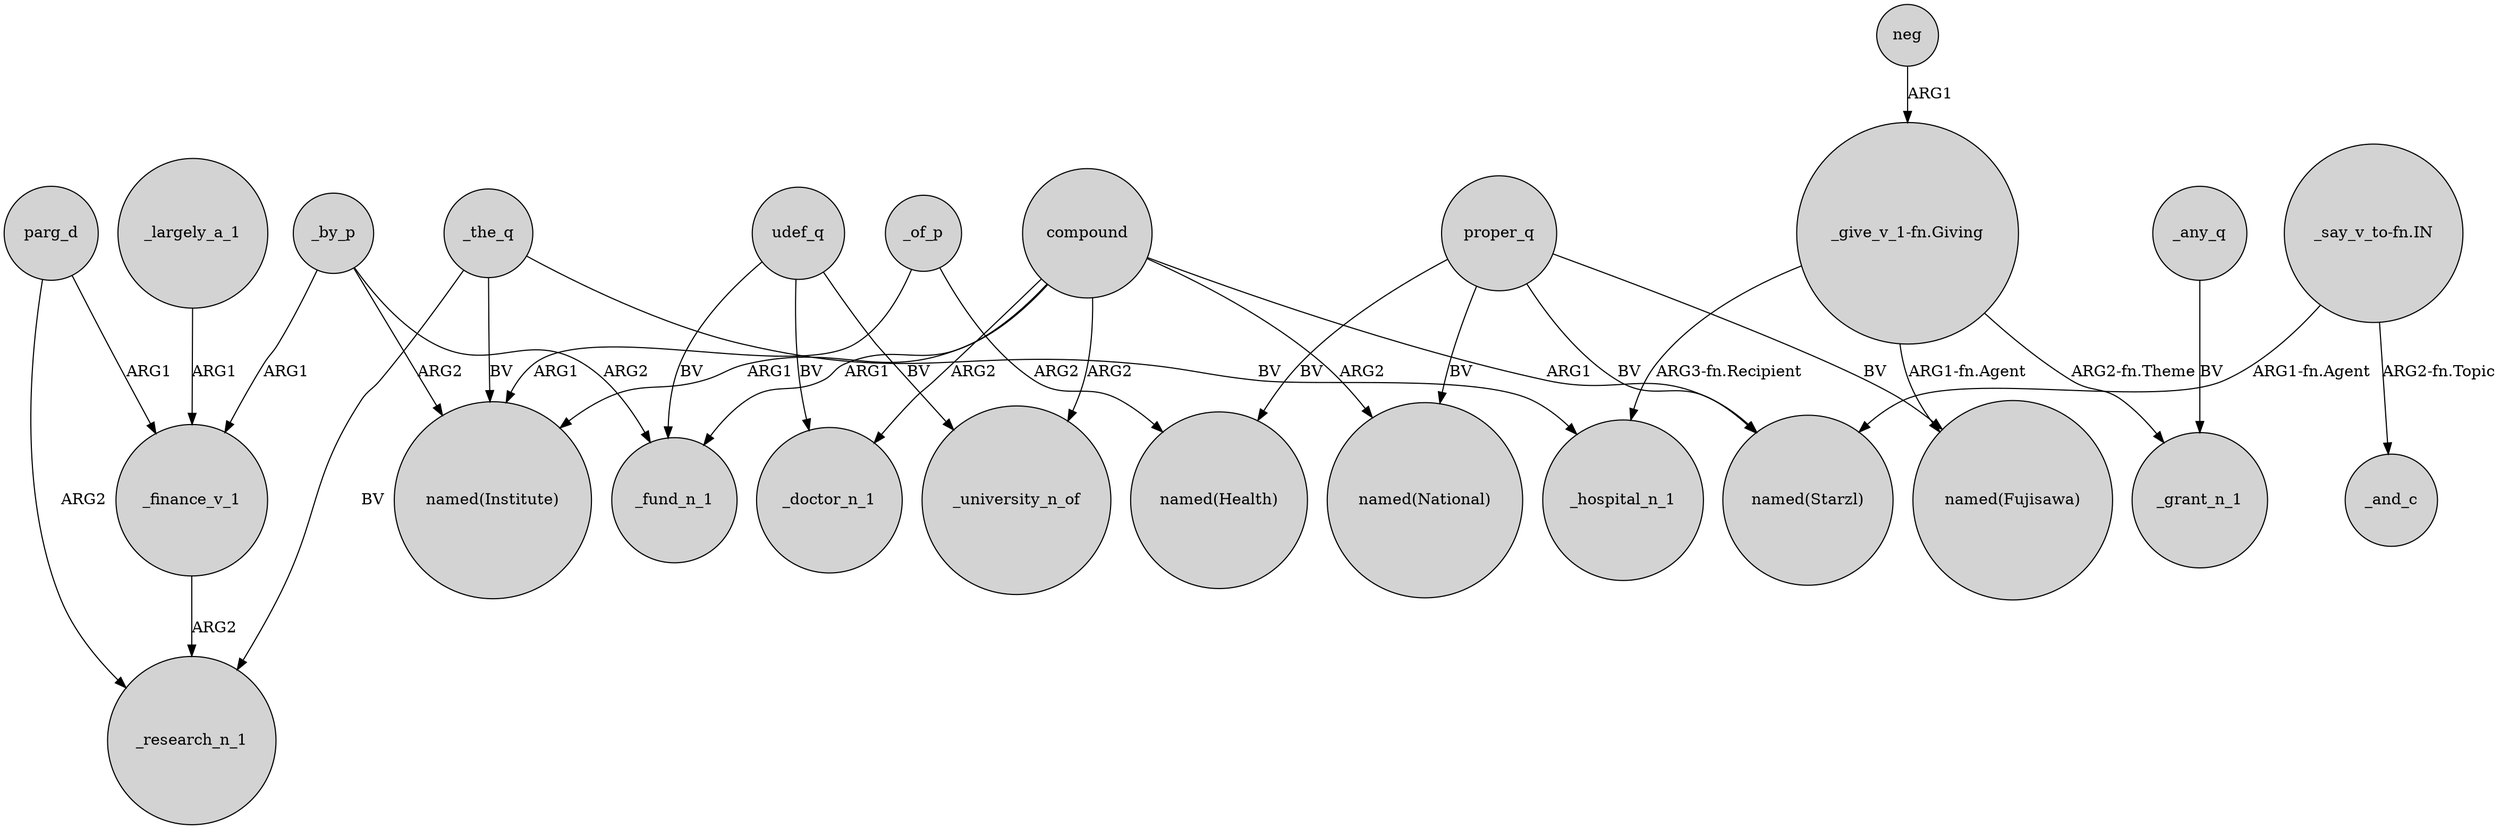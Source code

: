 digraph {
	node [shape=circle style=filled]
	_the_q -> _research_n_1 [label=BV]
	_of_p -> "named(Institute)" [label=ARG1]
	compound -> _doctor_n_1 [label=ARG2]
	"_give_v_1-fn.Giving" -> _hospital_n_1 [label="ARG3-fn.Recipient"]
	_the_q -> _hospital_n_1 [label=BV]
	"_say_v_to-fn.IN" -> "named(Starzl)" [label="ARG1-fn.Agent"]
	proper_q -> "named(Starzl)" [label=BV]
	proper_q -> "named(Fujisawa)" [label=BV]
	proper_q -> "named(Health)" [label=BV]
	compound -> "named(Starzl)" [label=ARG1]
	udef_q -> _doctor_n_1 [label=BV]
	udef_q -> _university_n_of [label=BV]
	compound -> "named(Institute)" [label=ARG1]
	compound -> "named(National)" [label=ARG2]
	_the_q -> "named(Institute)" [label=BV]
	parg_d -> _finance_v_1 [label=ARG1]
	_by_p -> "named(Institute)" [label=ARG2]
	compound -> _university_n_of [label=ARG2]
	"_say_v_to-fn.IN" -> _and_c [label="ARG2-fn.Topic"]
	_largely_a_1 -> _finance_v_1 [label=ARG1]
	udef_q -> _fund_n_1 [label=BV]
	"_give_v_1-fn.Giving" -> _grant_n_1 [label="ARG2-fn.Theme"]
	_by_p -> _finance_v_1 [label=ARG1]
	_by_p -> _fund_n_1 [label=ARG2]
	_any_q -> _grant_n_1 [label=BV]
	_of_p -> "named(Health)" [label=ARG2]
	proper_q -> "named(National)" [label=BV]
	neg -> "_give_v_1-fn.Giving" [label=ARG1]
	"_give_v_1-fn.Giving" -> "named(Fujisawa)" [label="ARG1-fn.Agent"]
	parg_d -> _research_n_1 [label=ARG2]
	_finance_v_1 -> _research_n_1 [label=ARG2]
	compound -> _fund_n_1 [label=ARG1]
}
